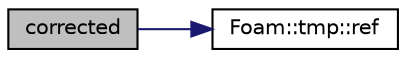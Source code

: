 digraph "corrected"
{
  bgcolor="transparent";
  edge [fontname="Helvetica",fontsize="10",labelfontname="Helvetica",labelfontsize="10"];
  node [fontname="Helvetica",fontsize="10",shape=record];
  rankdir="LR";
  Node1 [label="corrected",height=0.2,width=0.4,color="black", fillcolor="grey75", style="filled" fontcolor="black"];
  Node1 -> Node2 [color="midnightblue",fontsize="10",style="solid",fontname="Helvetica"];
  Node2 [label="Foam::tmp::ref",height=0.2,width=0.4,color="black",URL="$classFoam_1_1tmp.html#af16202cc9b8e931206cfceb8d9779bb2",tooltip="Return non-const reference to the contents of a non-null managed pointer. "];
}
